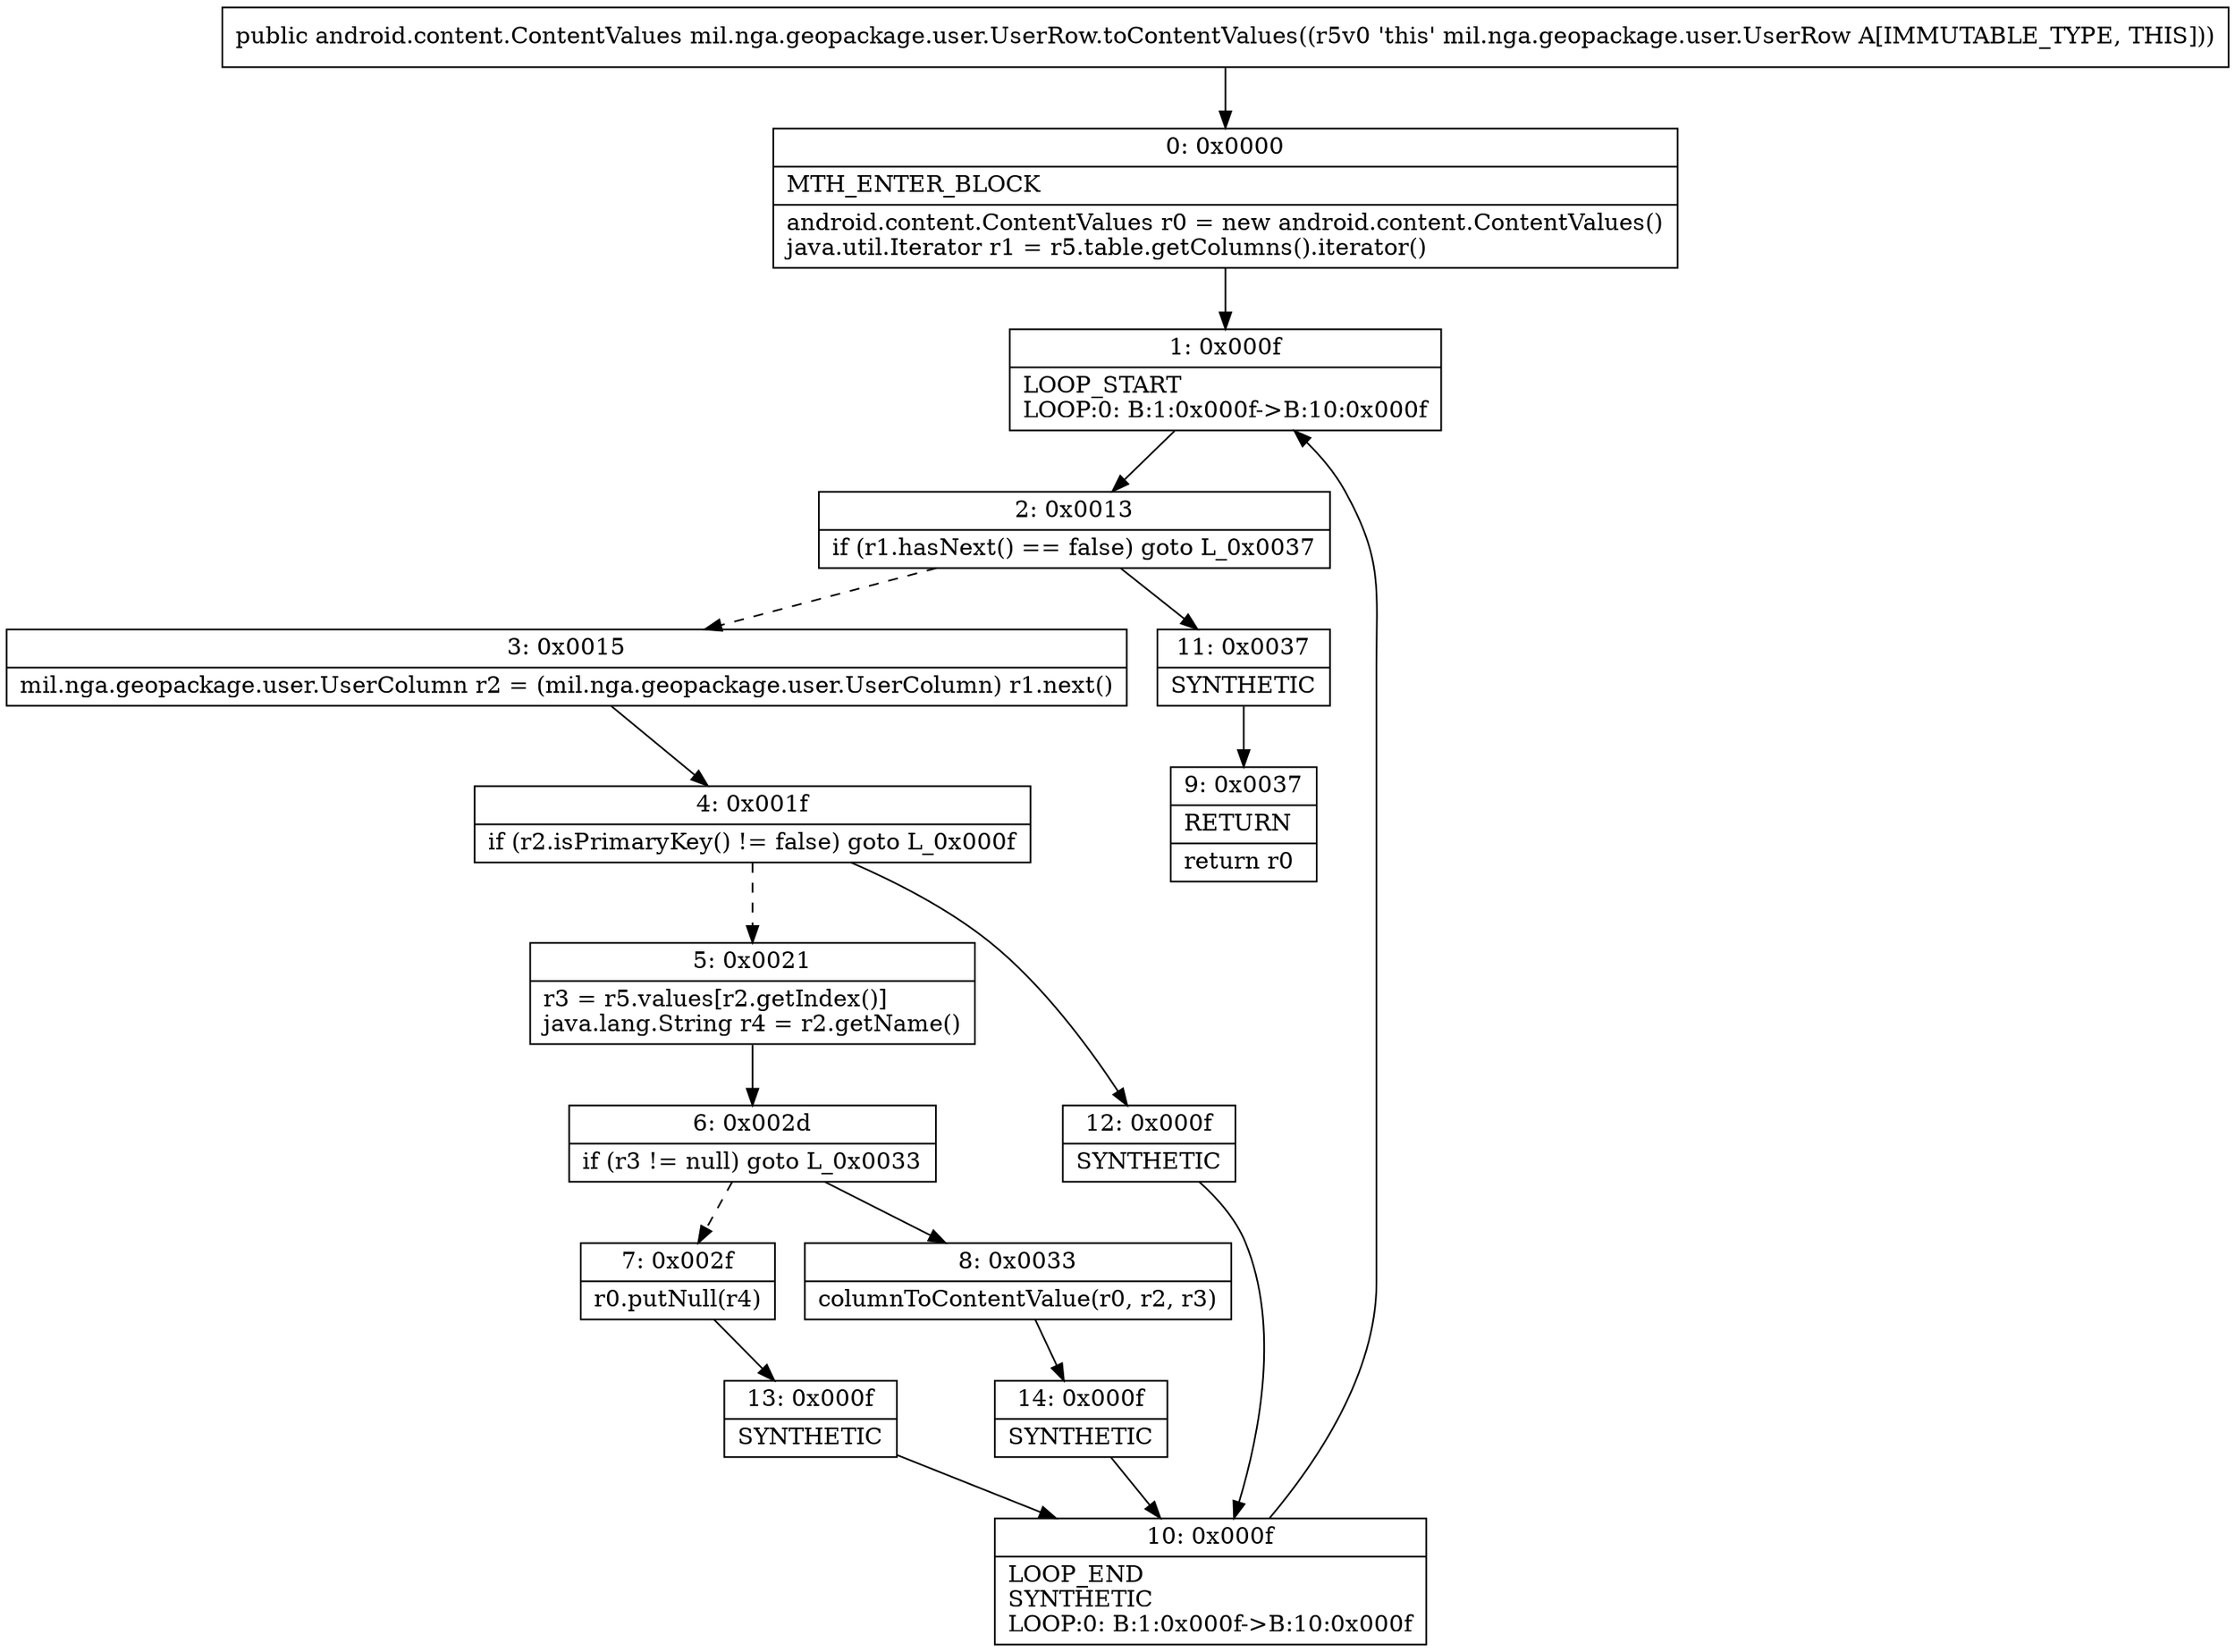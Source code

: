 digraph "CFG formil.nga.geopackage.user.UserRow.toContentValues()Landroid\/content\/ContentValues;" {
Node_0 [shape=record,label="{0\:\ 0x0000|MTH_ENTER_BLOCK\l|android.content.ContentValues r0 = new android.content.ContentValues()\ljava.util.Iterator r1 = r5.table.getColumns().iterator()\l}"];
Node_1 [shape=record,label="{1\:\ 0x000f|LOOP_START\lLOOP:0: B:1:0x000f\-\>B:10:0x000f\l}"];
Node_2 [shape=record,label="{2\:\ 0x0013|if (r1.hasNext() == false) goto L_0x0037\l}"];
Node_3 [shape=record,label="{3\:\ 0x0015|mil.nga.geopackage.user.UserColumn r2 = (mil.nga.geopackage.user.UserColumn) r1.next()\l}"];
Node_4 [shape=record,label="{4\:\ 0x001f|if (r2.isPrimaryKey() != false) goto L_0x000f\l}"];
Node_5 [shape=record,label="{5\:\ 0x0021|r3 = r5.values[r2.getIndex()]\ljava.lang.String r4 = r2.getName()\l}"];
Node_6 [shape=record,label="{6\:\ 0x002d|if (r3 != null) goto L_0x0033\l}"];
Node_7 [shape=record,label="{7\:\ 0x002f|r0.putNull(r4)\l}"];
Node_8 [shape=record,label="{8\:\ 0x0033|columnToContentValue(r0, r2, r3)\l}"];
Node_9 [shape=record,label="{9\:\ 0x0037|RETURN\l|return r0\l}"];
Node_10 [shape=record,label="{10\:\ 0x000f|LOOP_END\lSYNTHETIC\lLOOP:0: B:1:0x000f\-\>B:10:0x000f\l}"];
Node_11 [shape=record,label="{11\:\ 0x0037|SYNTHETIC\l}"];
Node_12 [shape=record,label="{12\:\ 0x000f|SYNTHETIC\l}"];
Node_13 [shape=record,label="{13\:\ 0x000f|SYNTHETIC\l}"];
Node_14 [shape=record,label="{14\:\ 0x000f|SYNTHETIC\l}"];
MethodNode[shape=record,label="{public android.content.ContentValues mil.nga.geopackage.user.UserRow.toContentValues((r5v0 'this' mil.nga.geopackage.user.UserRow A[IMMUTABLE_TYPE, THIS])) }"];
MethodNode -> Node_0;
Node_0 -> Node_1;
Node_1 -> Node_2;
Node_2 -> Node_3[style=dashed];
Node_2 -> Node_11;
Node_3 -> Node_4;
Node_4 -> Node_5[style=dashed];
Node_4 -> Node_12;
Node_5 -> Node_6;
Node_6 -> Node_7[style=dashed];
Node_6 -> Node_8;
Node_7 -> Node_13;
Node_8 -> Node_14;
Node_10 -> Node_1;
Node_11 -> Node_9;
Node_12 -> Node_10;
Node_13 -> Node_10;
Node_14 -> Node_10;
}

